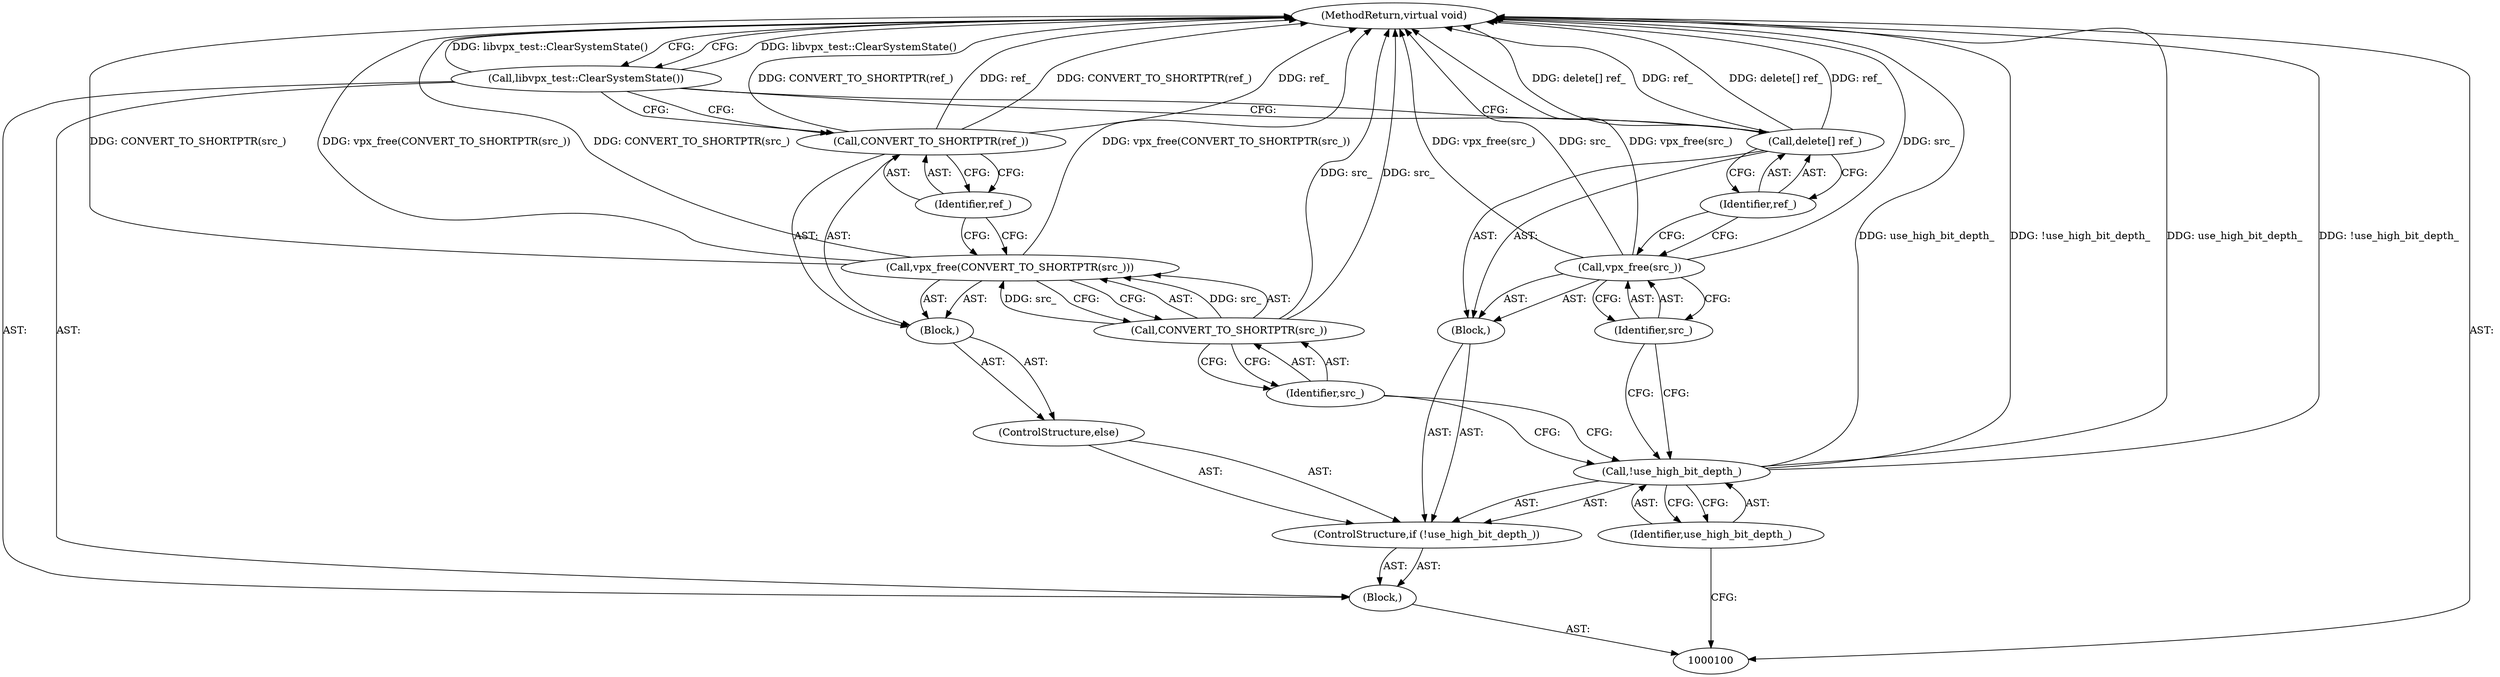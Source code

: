 digraph "0_Android_5a9753fca56f0eeb9f61e342b2fccffc364f9426_116" {
"1000101" [label="(Block,)"];
"1000118" [label="(MethodReturn,virtual void)"];
"1000117" [label="(Call,libvpx_test::ClearSystemState())"];
"1000105" [label="(Block,)"];
"1000102" [label="(ControlStructure,if (!use_high_bit_depth_))"];
"1000103" [label="(Call,!use_high_bit_depth_)"];
"1000104" [label="(Identifier,use_high_bit_depth_)"];
"1000107" [label="(Identifier,src_)"];
"1000106" [label="(Call,vpx_free(src_))"];
"1000109" [label="(Identifier,ref_)"];
"1000108" [label="(Call,delete[] ref_)"];
"1000111" [label="(Block,)"];
"1000110" [label="(ControlStructure,else)"];
"1000113" [label="(Call,CONVERT_TO_SHORTPTR(src_))"];
"1000114" [label="(Identifier,src_)"];
"1000112" [label="(Call,vpx_free(CONVERT_TO_SHORTPTR(src_)))"];
"1000115" [label="(Call,CONVERT_TO_SHORTPTR(ref_))"];
"1000116" [label="(Identifier,ref_)"];
"1000101" -> "1000100"  [label="AST: "];
"1000102" -> "1000101"  [label="AST: "];
"1000117" -> "1000101"  [label="AST: "];
"1000118" -> "1000100"  [label="AST: "];
"1000118" -> "1000117"  [label="CFG: "];
"1000117" -> "1000118"  [label="DDG: libvpx_test::ClearSystemState()"];
"1000108" -> "1000118"  [label="DDG: delete[] ref_"];
"1000108" -> "1000118"  [label="DDG: ref_"];
"1000106" -> "1000118"  [label="DDG: src_"];
"1000106" -> "1000118"  [label="DDG: vpx_free(src_)"];
"1000103" -> "1000118"  [label="DDG: use_high_bit_depth_"];
"1000103" -> "1000118"  [label="DDG: !use_high_bit_depth_"];
"1000113" -> "1000118"  [label="DDG: src_"];
"1000115" -> "1000118"  [label="DDG: CONVERT_TO_SHORTPTR(ref_)"];
"1000115" -> "1000118"  [label="DDG: ref_"];
"1000112" -> "1000118"  [label="DDG: vpx_free(CONVERT_TO_SHORTPTR(src_))"];
"1000112" -> "1000118"  [label="DDG: CONVERT_TO_SHORTPTR(src_)"];
"1000117" -> "1000101"  [label="AST: "];
"1000117" -> "1000108"  [label="CFG: "];
"1000117" -> "1000115"  [label="CFG: "];
"1000118" -> "1000117"  [label="CFG: "];
"1000117" -> "1000118"  [label="DDG: libvpx_test::ClearSystemState()"];
"1000105" -> "1000102"  [label="AST: "];
"1000106" -> "1000105"  [label="AST: "];
"1000108" -> "1000105"  [label="AST: "];
"1000102" -> "1000101"  [label="AST: "];
"1000103" -> "1000102"  [label="AST: "];
"1000105" -> "1000102"  [label="AST: "];
"1000110" -> "1000102"  [label="AST: "];
"1000103" -> "1000102"  [label="AST: "];
"1000103" -> "1000104"  [label="CFG: "];
"1000104" -> "1000103"  [label="AST: "];
"1000107" -> "1000103"  [label="CFG: "];
"1000114" -> "1000103"  [label="CFG: "];
"1000103" -> "1000118"  [label="DDG: use_high_bit_depth_"];
"1000103" -> "1000118"  [label="DDG: !use_high_bit_depth_"];
"1000104" -> "1000103"  [label="AST: "];
"1000104" -> "1000100"  [label="CFG: "];
"1000103" -> "1000104"  [label="CFG: "];
"1000107" -> "1000106"  [label="AST: "];
"1000107" -> "1000103"  [label="CFG: "];
"1000106" -> "1000107"  [label="CFG: "];
"1000106" -> "1000105"  [label="AST: "];
"1000106" -> "1000107"  [label="CFG: "];
"1000107" -> "1000106"  [label="AST: "];
"1000109" -> "1000106"  [label="CFG: "];
"1000106" -> "1000118"  [label="DDG: src_"];
"1000106" -> "1000118"  [label="DDG: vpx_free(src_)"];
"1000109" -> "1000108"  [label="AST: "];
"1000109" -> "1000106"  [label="CFG: "];
"1000108" -> "1000109"  [label="CFG: "];
"1000108" -> "1000105"  [label="AST: "];
"1000108" -> "1000109"  [label="CFG: "];
"1000109" -> "1000108"  [label="AST: "];
"1000117" -> "1000108"  [label="CFG: "];
"1000108" -> "1000118"  [label="DDG: delete[] ref_"];
"1000108" -> "1000118"  [label="DDG: ref_"];
"1000111" -> "1000110"  [label="AST: "];
"1000112" -> "1000111"  [label="AST: "];
"1000115" -> "1000111"  [label="AST: "];
"1000110" -> "1000102"  [label="AST: "];
"1000111" -> "1000110"  [label="AST: "];
"1000113" -> "1000112"  [label="AST: "];
"1000113" -> "1000114"  [label="CFG: "];
"1000114" -> "1000113"  [label="AST: "];
"1000112" -> "1000113"  [label="CFG: "];
"1000113" -> "1000118"  [label="DDG: src_"];
"1000113" -> "1000112"  [label="DDG: src_"];
"1000114" -> "1000113"  [label="AST: "];
"1000114" -> "1000103"  [label="CFG: "];
"1000113" -> "1000114"  [label="CFG: "];
"1000112" -> "1000111"  [label="AST: "];
"1000112" -> "1000113"  [label="CFG: "];
"1000113" -> "1000112"  [label="AST: "];
"1000116" -> "1000112"  [label="CFG: "];
"1000112" -> "1000118"  [label="DDG: vpx_free(CONVERT_TO_SHORTPTR(src_))"];
"1000112" -> "1000118"  [label="DDG: CONVERT_TO_SHORTPTR(src_)"];
"1000113" -> "1000112"  [label="DDG: src_"];
"1000115" -> "1000111"  [label="AST: "];
"1000115" -> "1000116"  [label="CFG: "];
"1000116" -> "1000115"  [label="AST: "];
"1000117" -> "1000115"  [label="CFG: "];
"1000115" -> "1000118"  [label="DDG: CONVERT_TO_SHORTPTR(ref_)"];
"1000115" -> "1000118"  [label="DDG: ref_"];
"1000116" -> "1000115"  [label="AST: "];
"1000116" -> "1000112"  [label="CFG: "];
"1000115" -> "1000116"  [label="CFG: "];
}
